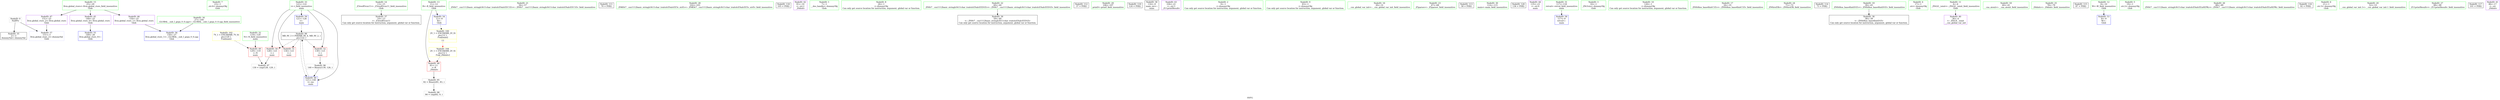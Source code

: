 digraph "SVFG" {
	label="SVFG";

	Node0x556c3e0407d0 [shape=record,color=grey,label="{NodeID: 0\nNullPtr}"];
	Node0x556c3e0407d0 -> Node0x556c3e052020[style=solid];
	Node0x556c3e0407d0 -> Node0x556c3e054430[style=solid];
	Node0x556c3e050720 [shape=record,color=green,label="{NodeID: 7\n23\<--1\n.str.4\<--dummyObj\nGlob }"];
	Node0x556c3e052e10 [shape=record,color=grey,label="{NodeID: 97\n130 = cmp(128, 129, )\n}"];
	Node0x556c3e050bb0 [shape=record,color=green,label="{NodeID: 14\n13\<--15\n_Z3resB5cxx11\<--_Z3resB5cxx11_field_insensitive\nGlob }"];
	Node0x556c3e050bb0 -> Node0x556c3e0521f0[style=solid];
	Node0x556c3e05a400 [shape=record,color=yellow,style=double,label="{NodeID: 104\n2V_1 = ENCHI(MR_2V_0)\npts\{12 \}\nFun[_Z4doitv]}"];
	Node0x556c3e05a400 -> Node0x556c3e053c20[style=dashed];
	Node0x556c3e0512b0 [shape=record,color=green,label="{NodeID: 21\n56\<--57\n_ZNSt7__cxx1112basic_stringIcSt11char_traitsIcESaIcEEC1Ev\<--_ZNSt7__cxx1112basic_stringIcSt11char_traitsIcESaIcEEC1Ev_field_insensitive\n}"];
	Node0x556c3deeec70 [shape=record,color=black,label="{NodeID: 111\n70 = PHI()\n}"];
	Node0x556c3e0519b0 [shape=record,color=green,label="{NodeID: 28\n102\<--103\n_ZNKSt7__cxx1112basic_stringIcSt11char_traitsIcESaIcEE5c_strEv\<--_ZNKSt7__cxx1112basic_stringIcSt11char_traitsIcESaIcEE5c_strEv_field_insensitive\n}"];
	Node0x556c3e05e800 [shape=record,color=black,label="{NodeID: 118\n105 = PHI()\n}"];
	Node0x556c3e052020 [shape=record,color=black,label="{NodeID: 35\n2\<--3\ndummyVal\<--dummyVal\n}"];
	Node0x556c3e052690 [shape=record,color=purple,label="{NodeID: 42\n91\<--19\n\<--.str.2\n_Z4doitv\n}"];
	Node0x556c3e053cf0 [shape=record,color=red,label="{NodeID: 49\n129\<--119\n\<--N\nmain\n}"];
	Node0x556c3e053cf0 -> Node0x556c3e052e10[style=solid];
	Node0x556c3e054330 [shape=record,color=blue,label="{NodeID: 56\n150\<--27\nllvm.global_ctors_1\<--_GLOBAL__sub_I_gepa_0_0.cpp\nGlob }"];
	Node0x556c3e041a00 [shape=record,color=green,label="{NodeID: 1\n7\<--1\n__dso_handle\<--dummyObj\nGlob }"];
	Node0x556c3e0507b0 [shape=record,color=green,label="{NodeID: 8\n26\<--1\n\<--dummyObj\nCan only get source location for instruction, argument, global var or function.}"];
	Node0x556c3e052f90 [shape=record,color=grey,label="{NodeID: 98\n84 = cmp(82, 9, )\n}"];
	Node0x556c3e050cb0 [shape=record,color=green,label="{NodeID: 15\n25\<--29\nllvm.global_ctors\<--llvm.global_ctors_field_insensitive\nGlob }"];
	Node0x556c3e050cb0 -> Node0x556c3e052900[style=solid];
	Node0x556c3e050cb0 -> Node0x556c3e052a00[style=solid];
	Node0x556c3e050cb0 -> Node0x556c3e052b00[style=solid];
	Node0x556c3e0513b0 [shape=record,color=green,label="{NodeID: 22\n60\<--64\n_ZNSt7__cxx1112basic_stringIcSt11char_traitsIcESaIcEED1Ev\<--_ZNSt7__cxx1112basic_stringIcSt11char_traitsIcESaIcEED1Ev_field_insensitive\n}"];
	Node0x556c3e0513b0 -> Node0x556c3e0523f0[style=solid];
	Node0x556c3e05d570 [shape=record,color=black,label="{NodeID: 112\n37 = PHI()\n}"];
	Node0x556c3e051ab0 [shape=record,color=green,label="{NodeID: 29\n106\<--107\nprintf\<--printf_field_insensitive\n}"];
	Node0x556c3e05e8d0 [shape=record,color=black,label="{NodeID: 119\n124 = PHI()\n}"];
	Node0x556c3e052120 [shape=record,color=black,label="{NodeID: 36\n116\<--9\nmain_ret\<--\nmain\n}"];
	Node0x556c3e052760 [shape=record,color=purple,label="{NodeID: 43\n104\<--21\n\<--.str.3\n_Z11printResultv\n}"];
	Node0x556c3e053dc0 [shape=record,color=red,label="{NodeID: 50\n128\<--121\n\<--i\nmain\n}"];
	Node0x556c3e053dc0 -> Node0x556c3e052e10[style=solid];
	Node0x556c3e054430 [shape=record,color=blue, style = dotted,label="{NodeID: 57\n151\<--3\nllvm.global_ctors_2\<--dummyVal\nGlob }"];
	Node0x556c3e04f400 [shape=record,color=green,label="{NodeID: 2\n9\<--1\n\<--dummyObj\nCan only get source location for instruction, argument, global var or function.}"];
	Node0x556c3e050840 [shape=record,color=green,label="{NodeID: 9\n83\<--1\n\<--dummyObj\nCan only get source location for instruction, argument, global var or function.}"];
	Node0x556c3e059140 [shape=record,color=black,label="{NodeID: 99\nMR_9V_3 = PHI(MR_9V_4, MR_9V_2, )\npts\{122 \}\n}"];
	Node0x556c3e059140 -> Node0x556c3e053dc0[style=dashed];
	Node0x556c3e059140 -> Node0x556c3e053e90[style=dashed];
	Node0x556c3e059140 -> Node0x556c3e053f60[style=dashed];
	Node0x556c3e059140 -> Node0x556c3e0546d0[style=dashed];
	Node0x556c3e050db0 [shape=record,color=green,label="{NodeID: 16\n30\<--31\n__cxx_global_var_init\<--__cxx_global_var_init_field_insensitive\n}"];
	Node0x556c3e0514b0 [shape=record,color=green,label="{NodeID: 23\n67\<--68\n_Z5parsev\<--_Z5parsev_field_insensitive\n}"];
	Node0x556c3e05d640 [shape=record,color=black,label="{NodeID: 113\n58 = PHI()\n}"];
	Node0x556c3e051bb0 [shape=record,color=green,label="{NodeID: 30\n114\<--115\nmain\<--main_field_insensitive\n}"];
	Node0x556c3e05e9a0 [shape=record,color=black,label="{NodeID: 120\n136 = PHI()\n}"];
	Node0x556c3e0521f0 [shape=record,color=black,label="{NodeID: 37\n14\<--13\n\<--_Z3resB5cxx11\nCan only get source location for instruction, argument, global var or function.}"];
	Node0x556c3e052830 [shape=record,color=purple,label="{NodeID: 44\n135\<--23\n\<--.str.4\nmain\n}"];
	Node0x556c3e053e90 [shape=record,color=red,label="{NodeID: 51\n134\<--121\n\<--i\nmain\n}"];
	Node0x556c3e054530 [shape=record,color=blue,label="{NodeID: 58\n117\<--9\nretval\<--\nmain\n}"];
	Node0x556c3e04ee20 [shape=record,color=green,label="{NodeID: 3\n16\<--1\n_ZSt3cin\<--dummyObj\nGlob }"];
	Node0x556c3e0508d0 [shape=record,color=green,label="{NodeID: 10\n126\<--1\n\<--dummyObj\nCan only get source location for instruction, argument, global var or function.}"];
	Node0x556c3e059640 [shape=record,color=yellow,style=double,label="{NodeID: 100\n2V_1 = ENCHI(MR_2V_0)\npts\{12 \}\nFun[main]|{<s0>13}}"];
	Node0x556c3e059640:s0 -> Node0x556c3e05a400[style=dashed,color=red];
	Node0x556c3e050eb0 [shape=record,color=green,label="{NodeID: 17\n34\<--35\n_ZNSt8ios_base4InitC1Ev\<--_ZNSt8ios_base4InitC1Ev_field_insensitive\n}"];
	Node0x556c3e0515b0 [shape=record,color=green,label="{NodeID: 24\n71\<--72\n_ZNSirsERi\<--_ZNSirsERi_field_insensitive\n}"];
	Node0x556c3e05d710 [shape=record,color=black,label="{NodeID: 114\n73 = PHI()\n}"];
	Node0x556c3e051cb0 [shape=record,color=green,label="{NodeID: 31\n117\<--118\nretval\<--retval_field_insensitive\nmain\n}"];
	Node0x556c3e051cb0 -> Node0x556c3e054530[style=solid];
	Node0x556c3e0522f0 [shape=record,color=black,label="{NodeID: 38\n38\<--39\n\<--_ZNSt8ios_base4InitD1Ev\nCan only get source location for instruction, argument, global var or function.}"];
	Node0x556c3e052900 [shape=record,color=purple,label="{NodeID: 45\n149\<--25\nllvm.global_ctors_0\<--llvm.global_ctors\nGlob }"];
	Node0x556c3e052900 -> Node0x556c3e054230[style=solid];
	Node0x556c3e053f60 [shape=record,color=red,label="{NodeID: 52\n139\<--121\n\<--i\nmain\n}"];
	Node0x556c3e053f60 -> Node0x556c3e052c90[style=solid];
	Node0x556c3e054600 [shape=record,color=blue,label="{NodeID: 59\n121\<--126\ni\<--\nmain\n}"];
	Node0x556c3e054600 -> Node0x556c3e059140[style=dashed];
	Node0x556c3e04eeb0 [shape=record,color=green,label="{NodeID: 4\n17\<--1\n.str\<--dummyObj\nGlob }"];
	Node0x556c3e050960 [shape=record,color=green,label="{NodeID: 11\n4\<--6\n_ZStL8__ioinit\<--_ZStL8__ioinit_field_insensitive\nGlob }"];
	Node0x556c3e050960 -> Node0x556c3e0524f0[style=solid];
	Node0x556c3e050fb0 [shape=record,color=green,label="{NodeID: 18\n40\<--41\n__cxa_atexit\<--__cxa_atexit_field_insensitive\n}"];
	Node0x556c3e0516b0 [shape=record,color=green,label="{NodeID: 25\n78\<--79\n_Z4doitv\<--_Z4doitv_field_insensitive\n}"];
	Node0x556c3e05d810 [shape=record,color=black,label="{NodeID: 115\n87 = PHI()\n}"];
	Node0x556c3e051d80 [shape=record,color=green,label="{NodeID: 32\n119\<--120\nN\<--N_field_insensitive\nmain\n}"];
	Node0x556c3e051d80 -> Node0x556c3e053cf0[style=solid];
	Node0x556c3e0523f0 [shape=record,color=black,label="{NodeID: 39\n59\<--60\n\<--_ZNSt7__cxx1112basic_stringIcSt11char_traitsIcESaIcEED1Ev\nCan only get source location for instruction, argument, global var or function.}"];
	Node0x556c3e052a00 [shape=record,color=purple,label="{NodeID: 46\n150\<--25\nllvm.global_ctors_1\<--llvm.global_ctors\nGlob }"];
	Node0x556c3e052a00 -> Node0x556c3e054330[style=solid];
	Node0x556c3e054030 [shape=record,color=blue,label="{NodeID: 53\n8\<--9\nW\<--\nGlob }"];
	Node0x556c3e0546d0 [shape=record,color=blue,label="{NodeID: 60\n121\<--140\ni\<--inc\nmain\n}"];
	Node0x556c3e0546d0 -> Node0x556c3e059140[style=dashed];
	Node0x556c3e04ef40 [shape=record,color=green,label="{NodeID: 5\n19\<--1\n.str.2\<--dummyObj\nGlob }"];
	Node0x556c3e0560b0 [shape=record,color=grey,label="{NodeID: 95\n82 = Binary(81, 83, )\n}"];
	Node0x556c3e0560b0 -> Node0x556c3e052f90[style=solid];
	Node0x556c3e0509f0 [shape=record,color=green,label="{NodeID: 12\n8\<--10\nW\<--W_field_insensitive\nGlob }"];
	Node0x556c3e0509f0 -> Node0x556c3e054030[style=solid];
	Node0x556c3e05a240 [shape=record,color=yellow,style=double,label="{NodeID: 102\n7V_1 = ENCHI(MR_7V_0)\npts\{120 \}\nFun[main]}"];
	Node0x556c3e05a240 -> Node0x556c3e053cf0[style=dashed];
	Node0x556c3e0510b0 [shape=record,color=green,label="{NodeID: 19\n39\<--45\n_ZNSt8ios_base4InitD1Ev\<--_ZNSt8ios_base4InitD1Ev_field_insensitive\n}"];
	Node0x556c3e0510b0 -> Node0x556c3e0522f0[style=solid];
	Node0x556c3e0517b0 [shape=record,color=green,label="{NodeID: 26\n88\<--89\n_ZNSt7__cxx1112basic_stringIcSt11char_traitsIcESaIcEEaSEPKc\<--_ZNSt7__cxx1112basic_stringIcSt11char_traitsIcESaIcEEaSEPKc_field_insensitive\n}"];
	Node0x556c3e05e5a0 [shape=record,color=black,label="{NodeID: 116\n92 = PHI()\n}"];
	Node0x556c3e051e50 [shape=record,color=green,label="{NodeID: 33\n121\<--122\ni\<--i_field_insensitive\nmain\n}"];
	Node0x556c3e051e50 -> Node0x556c3e053dc0[style=solid];
	Node0x556c3e051e50 -> Node0x556c3e053e90[style=solid];
	Node0x556c3e051e50 -> Node0x556c3e053f60[style=solid];
	Node0x556c3e051e50 -> Node0x556c3e054600[style=solid];
	Node0x556c3e051e50 -> Node0x556c3e0546d0[style=solid];
	Node0x556c3e0524f0 [shape=record,color=purple,label="{NodeID: 40\n36\<--4\n\<--_ZStL8__ioinit\n__cxx_global_var_init\n}"];
	Node0x556c3e052b00 [shape=record,color=purple,label="{NodeID: 47\n151\<--25\nllvm.global_ctors_2\<--llvm.global_ctors\nGlob }"];
	Node0x556c3e052b00 -> Node0x556c3e054430[style=solid];
	Node0x556c3e054130 [shape=record,color=blue,label="{NodeID: 54\n11\<--9\nB\<--\nGlob }"];
	Node0x556c3e054130 -> Node0x556c3e059640[style=dashed];
	Node0x556c3e04efd0 [shape=record,color=green,label="{NodeID: 6\n21\<--1\n.str.3\<--dummyObj\nGlob }"];
	Node0x556c3e052c90 [shape=record,color=grey,label="{NodeID: 96\n140 = Binary(139, 126, )\n}"];
	Node0x556c3e052c90 -> Node0x556c3e0546d0[style=solid];
	Node0x556c3e050ab0 [shape=record,color=green,label="{NodeID: 13\n11\<--12\nB\<--B_field_insensitive\nGlob }"];
	Node0x556c3e050ab0 -> Node0x556c3e053c20[style=solid];
	Node0x556c3e050ab0 -> Node0x556c3e054130[style=solid];
	Node0x556c3e0511b0 [shape=record,color=green,label="{NodeID: 20\n52\<--53\n__cxx_global_var_init.1\<--__cxx_global_var_init.1_field_insensitive\n}"];
	Node0x556c3e0518b0 [shape=record,color=green,label="{NodeID: 27\n98\<--99\n_Z11printResultv\<--_Z11printResultv_field_insensitive\n}"];
	Node0x556c3e05e6a0 [shape=record,color=black,label="{NodeID: 117\n101 = PHI()\n}"];
	Node0x556c3e051f20 [shape=record,color=green,label="{NodeID: 34\n27\<--144\n_GLOBAL__sub_I_gepa_0_0.cpp\<--_GLOBAL__sub_I_gepa_0_0.cpp_field_insensitive\n}"];
	Node0x556c3e051f20 -> Node0x556c3e054330[style=solid];
	Node0x556c3e0525c0 [shape=record,color=purple,label="{NodeID: 41\n86\<--17\n\<--.str\n_Z4doitv\n}"];
	Node0x556c3e053c20 [shape=record,color=red,label="{NodeID: 48\n81\<--11\n\<--B\n_Z4doitv\n}"];
	Node0x556c3e053c20 -> Node0x556c3e0560b0[style=solid];
	Node0x556c3e054230 [shape=record,color=blue,label="{NodeID: 55\n149\<--26\nllvm.global_ctors_0\<--\nGlob }"];
}
